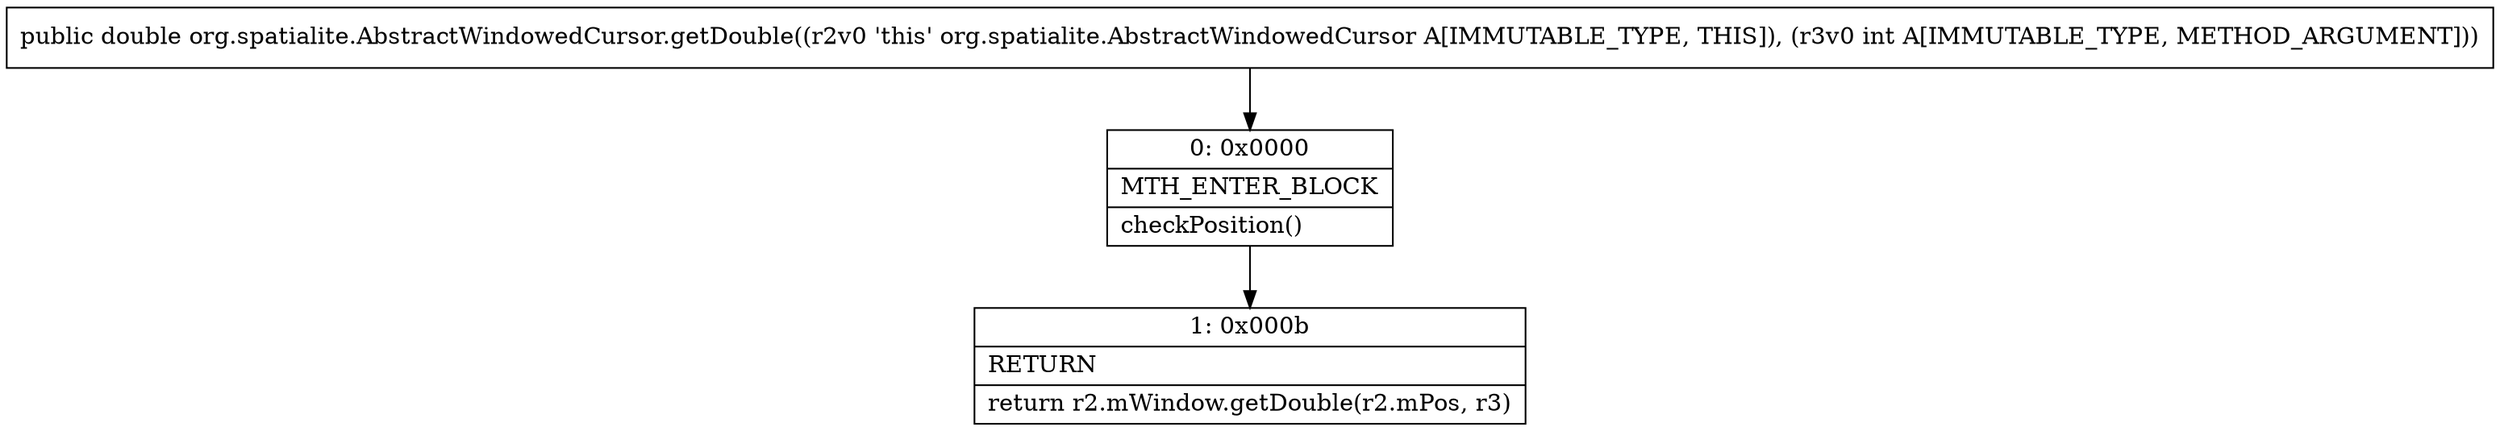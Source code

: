 digraph "CFG fororg.spatialite.AbstractWindowedCursor.getDouble(I)D" {
Node_0 [shape=record,label="{0\:\ 0x0000|MTH_ENTER_BLOCK\l|checkPosition()\l}"];
Node_1 [shape=record,label="{1\:\ 0x000b|RETURN\l|return r2.mWindow.getDouble(r2.mPos, r3)\l}"];
MethodNode[shape=record,label="{public double org.spatialite.AbstractWindowedCursor.getDouble((r2v0 'this' org.spatialite.AbstractWindowedCursor A[IMMUTABLE_TYPE, THIS]), (r3v0 int A[IMMUTABLE_TYPE, METHOD_ARGUMENT])) }"];
MethodNode -> Node_0;
Node_0 -> Node_1;
}

